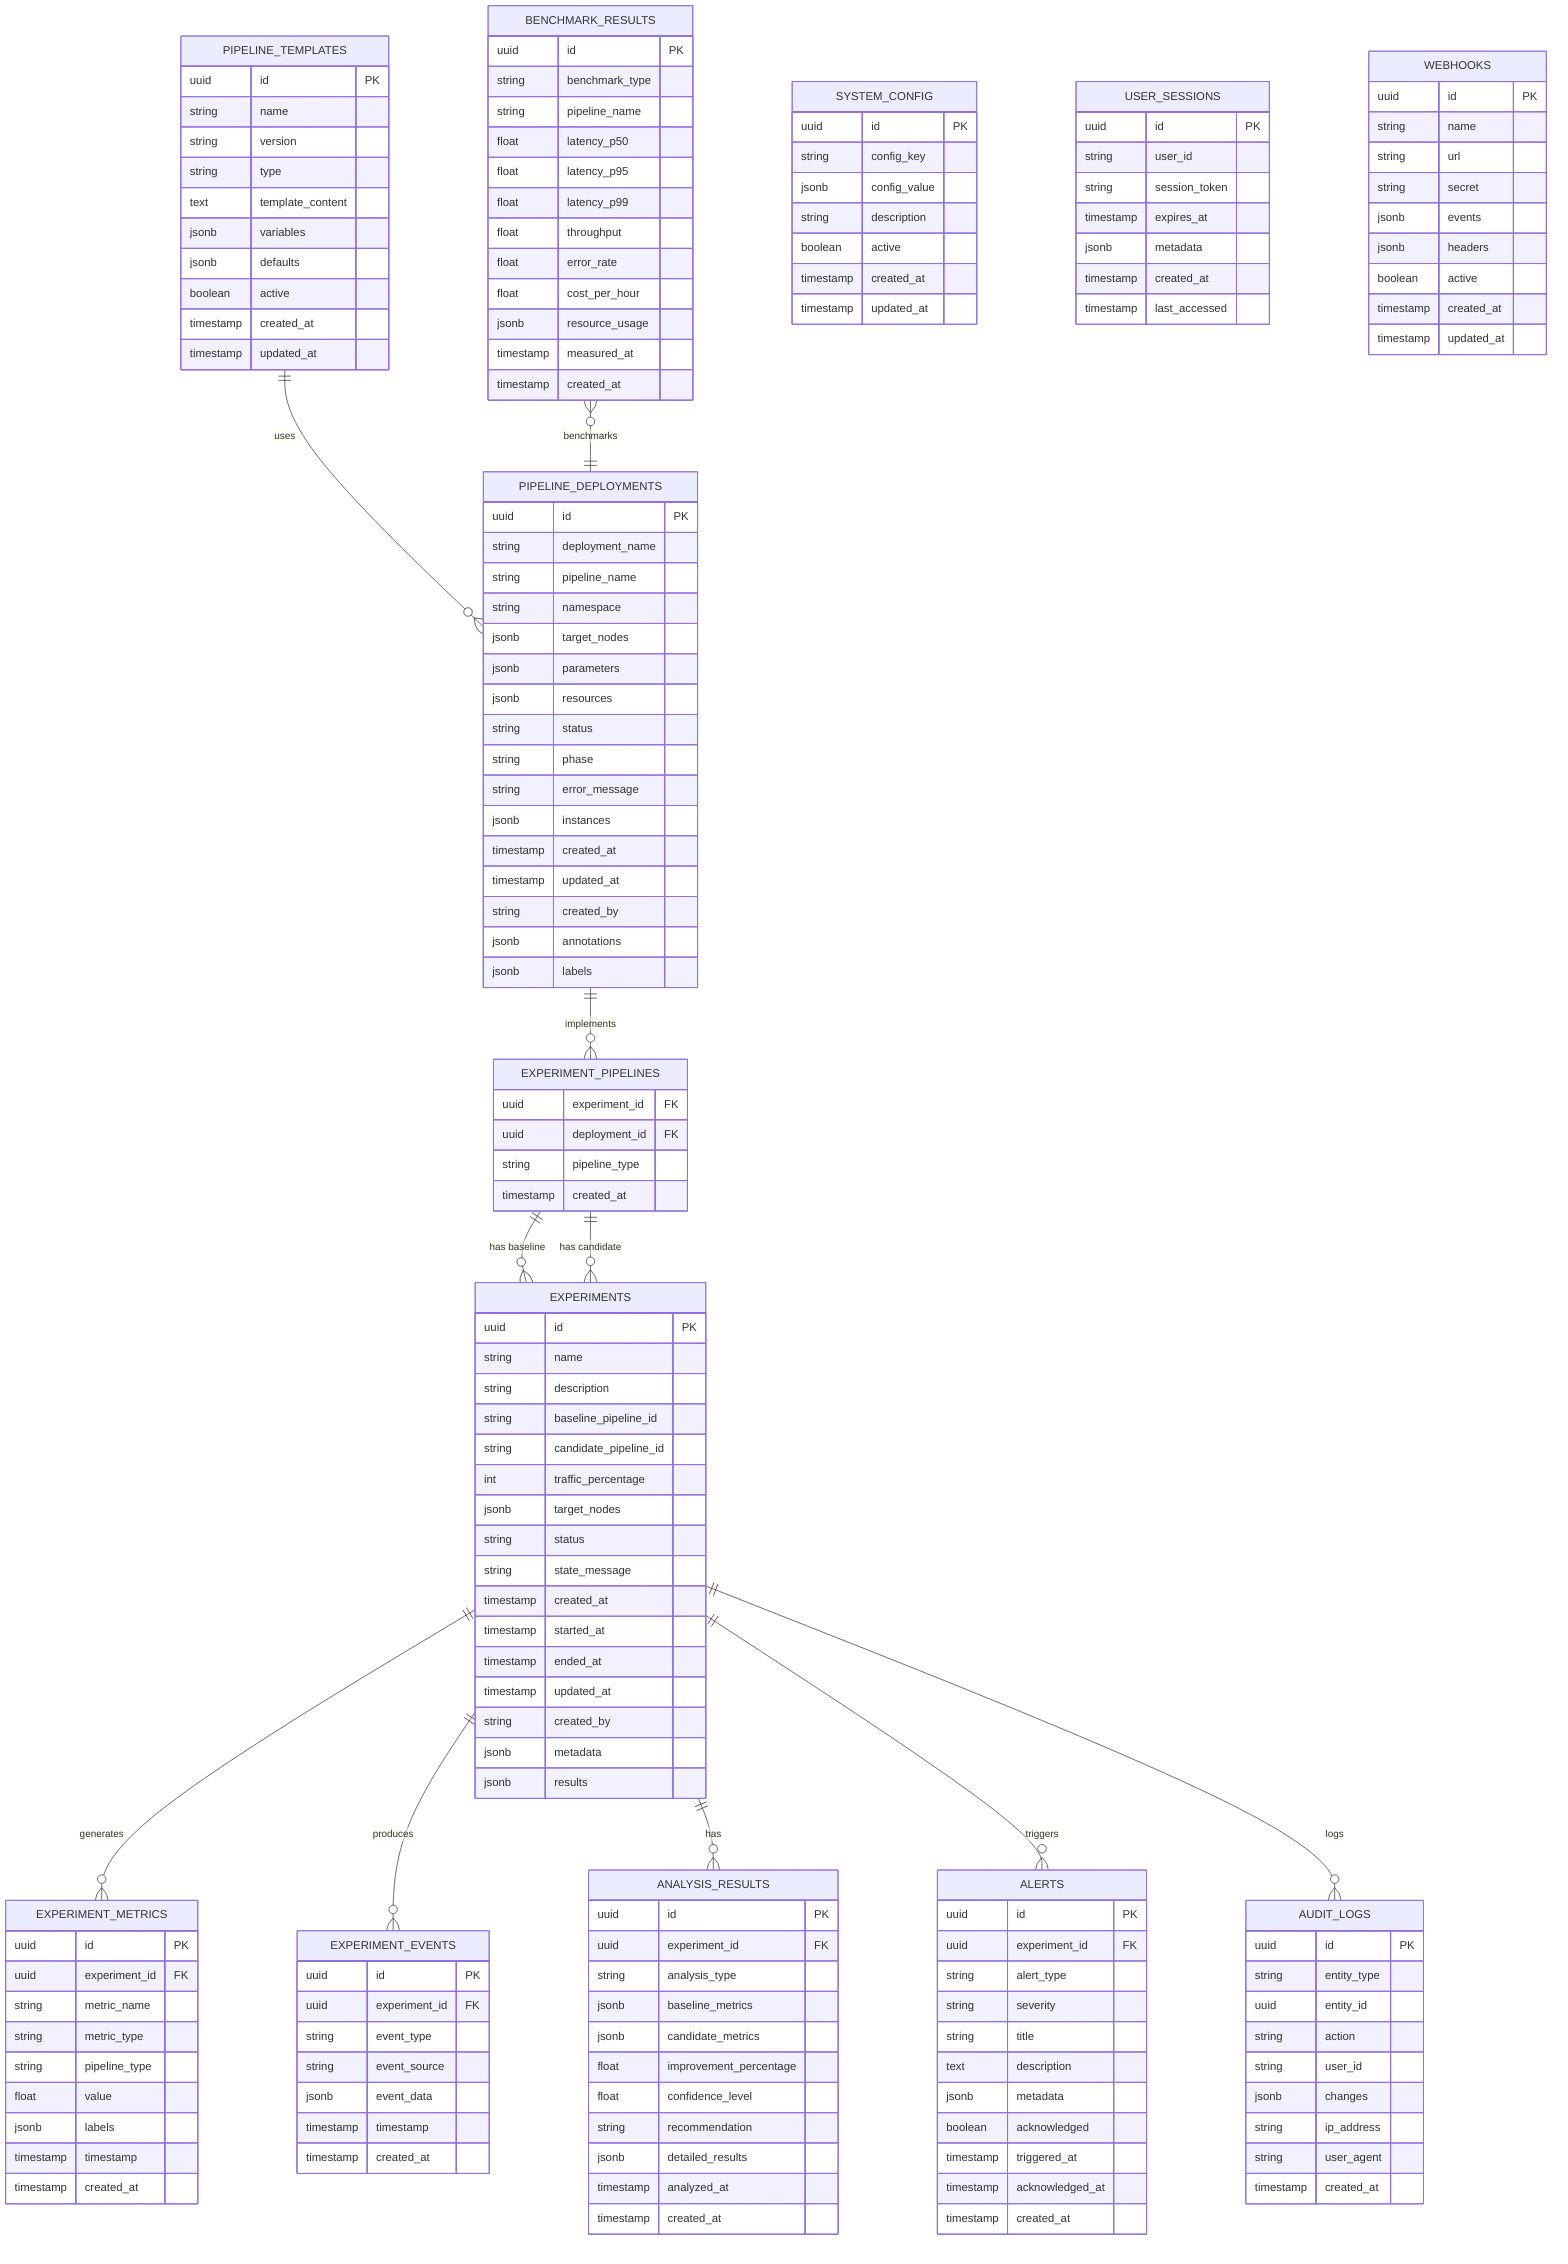erDiagram
    EXPERIMENTS {
        uuid id PK
        string name
        string description
        string baseline_pipeline_id
        string candidate_pipeline_id
        int traffic_percentage
        jsonb target_nodes
        string status
        string state_message
        timestamp created_at
        timestamp started_at
        timestamp ended_at
        timestamp updated_at
        string created_by
        jsonb metadata
        jsonb results
    }
    
    PIPELINE_DEPLOYMENTS {
        uuid id PK
        string deployment_name
        string pipeline_name
        string namespace
        jsonb target_nodes
        jsonb parameters
        jsonb resources
        string status
        string phase
        string error_message
        jsonb instances
        timestamp created_at
        timestamp updated_at
        string created_by
        jsonb annotations
        jsonb labels
    }
    
    EXPERIMENT_METRICS {
        uuid id PK
        uuid experiment_id FK
        string metric_name
        string metric_type
        string pipeline_type
        float value
        jsonb labels
        timestamp timestamp
        timestamp created_at
    }
    
    EXPERIMENT_EVENTS {
        uuid id PK
        uuid experiment_id FK
        string event_type
        string event_source
        jsonb event_data
        timestamp timestamp
        timestamp created_at
    }
    
    PIPELINE_TEMPLATES {
        uuid id PK
        string name
        string version
        string type
        text template_content
        jsonb variables
        jsonb defaults
        boolean active
        timestamp created_at
        timestamp updated_at
    }
    
    ANALYSIS_RESULTS {
        uuid id PK
        uuid experiment_id FK
        string analysis_type
        jsonb baseline_metrics
        jsonb candidate_metrics
        float improvement_percentage
        float confidence_level
        string recommendation
        jsonb detailed_results
        timestamp analyzed_at
        timestamp created_at
    }
    
    ALERTS {
        uuid id PK
        uuid experiment_id FK
        string alert_type
        string severity
        string title
        text description
        jsonb metadata
        boolean acknowledged
        timestamp triggered_at
        timestamp acknowledged_at
        timestamp created_at
    }
    
    AUDIT_LOGS {
        uuid id PK
        string entity_type
        uuid entity_id
        string action
        string user_id
        jsonb changes
        string ip_address
        string user_agent
        timestamp created_at
    }
    
    BENCHMARK_RESULTS {
        uuid id PK
        string benchmark_type
        string pipeline_name
        float latency_p50
        float latency_p95
        float latency_p99
        float throughput
        float error_rate
        float cost_per_hour
        jsonb resource_usage
        timestamp measured_at
        timestamp created_at
    }
    
    SYSTEM_CONFIG {
        uuid id PK
        string config_key
        jsonb config_value
        string description
        boolean active
        timestamp created_at
        timestamp updated_at
    }
    
    USER_SESSIONS {
        uuid id PK
        string user_id
        string session_token
        timestamp expires_at
        jsonb metadata
        timestamp created_at
        timestamp last_accessed
    }
    
    WEBHOOKS {
        uuid id PK
        string name
        string url
        string secret
        jsonb events
        jsonb headers
        boolean active
        timestamp created_at
        timestamp updated_at
    }
    
    EXPERIMENT_PIPELINES ||--o{ EXPERIMENTS : "has baseline"
    EXPERIMENT_PIPELINES ||--o{ EXPERIMENTS : "has candidate"
    EXPERIMENTS ||--o{ EXPERIMENT_METRICS : "generates"
    EXPERIMENTS ||--o{ EXPERIMENT_EVENTS : "produces"
    EXPERIMENTS ||--o{ ANALYSIS_RESULTS : "has"
    EXPERIMENTS ||--o{ ALERTS : "triggers"
    EXPERIMENTS ||--o{ AUDIT_LOGS : "logs"
    PIPELINE_DEPLOYMENTS ||--o{ EXPERIMENT_PIPELINES : "implements"
    PIPELINE_TEMPLATES ||--o{ PIPELINE_DEPLOYMENTS : "uses"
    BENCHMARK_RESULTS }o--|| PIPELINE_DEPLOYMENTS : "benchmarks"
    
    EXPERIMENT_PIPELINES {
        uuid experiment_id FK
        uuid deployment_id FK
        string pipeline_type
        timestamp created_at
    }